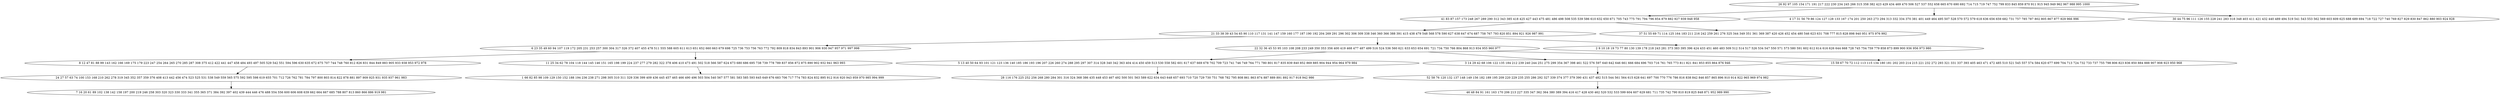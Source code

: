 digraph true_tree {
	"0" -> "1"
	"1" -> "2"
	"0" -> "3"
	"2" -> "4"
	"2" -> "5"
	"1" -> "6"
	"4" -> "7"
	"4" -> "8"
	"7" -> "9"
	"5" -> "10"
	"0" -> "11"
	"8" -> "12"
	"5" -> "13"
	"10" -> "14"
	"13" -> "15"
	"15" -> "16"
	"2" -> "17"
	"9" -> "18"
	"5" -> "19"
	"0" [label="26 92 97 105 154 171 191 217 222 230 234 245 266 315 358 382 423 429 434 469 470 506 527 537 552 658 665 670 690 692 714 715 719 747 752 799 833 845 859 870 911 915 945 949 962 967 988 995 1000"];
	"1" [label="41 83 87 157 173 248 267 289 290 312 343 385 418 425 427 443 475 481 486 498 508 535 539 586 610 632 650 671 705 743 775 791 794 796 854 879 882 927 939 948 958"];
	"2" [label="21 33 38 39 43 54 65 90 110 117 131 141 147 159 160 177 187 190 192 204 269 291 296 302 306 309 338 346 360 366 388 391 415 438 479 548 568 578 590 627 638 647 674 687 758 767 793 820 851 894 921 926 987 991"];
	"3" [label="4 17 31 56 79 86 124 127 128 133 167 174 201 250 263 273 294 313 332 334 370 381 401 449 464 495 507 528 570 572 579 618 636 656 659 682 731 757 785 787 802 805 867 877 929 966 996"];
	"4" [label="6 23 35 49 60 94 107 119 172 205 231 253 257 300 304 317 326 372 407 455 478 511 555 588 605 611 613 651 652 660 663 679 698 725 736 753 756 763 772 792 809 818 834 843 893 901 906 930 947 957 971 997 998"];
	"5" [label="22 32 36 45 53 95 103 108 208 233 249 350 353 356 400 419 468 477 487 499 516 524 536 560 621 633 653 654 691 721 734 750 766 804 868 913 934 955 960 977"];
	"6" [label="37 51 55 69 71 114 125 164 183 211 216 242 259 261 276 325 344 349 351 361 369 387 420 426 452 454 480 546 623 631 708 777 815 828 898 940 951 975 976 992"];
	"7" [label="8 12 47 81 88 99 143 162 166 169 175 179 223 247 254 264 265 270 285 287 308 375 412 422 441 447 458 484 493 497 505 529 542 551 594 596 630 635 672 675 707 744 748 760 812 826 831 844 849 883 905 933 938 953 972 978"];
	"8" [label="11 25 34 62 78 104 118 144 145 146 151 165 198 199 224 237 277 279 282 322 378 406 410 473 491 502 518 566 587 624 673 680 686 695 738 739 778 789 837 856 872 875 890 902 932 941 963 993"];
	"9" [label="24 27 57 63 74 100 153 168 210 262 278 319 345 352 357 359 376 408 413 442 456 474 523 525 531 538 549 559 565 575 592 595 598 619 655 701 712 726 762 781 784 797 800 803 814 822 878 881 897 909 925 931 935 937 961 983"];
	"10" [label="5 13 40 50 64 93 101 121 123 136 140 185 186 193 196 207 226 260 274 288 295 297 307 314 328 340 342 363 404 414 450 459 513 530 558 582 601 617 637 669 678 702 709 723 741 746 749 764 771 780 801 817 835 839 840 852 869 885 904 944 954 964 979 984"];
	"11" [label="30 44 75 96 111 126 155 228 241 283 318 348 403 411 421 432 440 489 494 519 541 543 553 562 569 603 609 625 688 689 694 718 722 727 740 769 827 829 830 847 862 880 903 924 928"];
	"12" [label="1 66 82 85 98 109 129 150 152 188 194 236 238 271 298 305 310 311 329 336 399 409 436 445 457 465 466 490 496 503 504 540 567 577 581 583 585 593 645 649 676 683 706 717 774 783 824 832 895 912 916 920 943 959 970 985 994 999"];
	"13" [label="3 14 29 42 68 106 122 135 184 212 239 240 244 251 275 299 354 367 398 461 522 576 597 640 642 646 661 666 684 696 703 716 761 765 773 811 821 841 853 855 864 876 946"];
	"14" [label="28 116 176 225 252 256 268 280 284 301 316 324 368 386 435 448 453 467 492 500 501 563 589 622 634 643 648 657 693 710 720 729 730 751 768 782 795 808 861 863 874 887 889 891 892 917 918 942 986"];
	"15" [label="52 58 76 120 132 137 148 149 156 182 189 195 209 220 229 235 255 286 292 327 339 374 377 379 390 431 437 482 515 544 561 564 615 628 641 697 700 770 776 786 816 838 842 846 857 865 896 910 914 922 965 969 974 982"];
	"16" [label="46 48 84 91 161 163 170 206 213 227 335 347 362 364 380 389 394 416 417 428 430 462 520 532 533 599 604 607 629 681 711 735 742 790 810 819 825 848 871 952 989 990"];
	"17" [label="2 9 10 18 19 73 77 80 130 139 178 218 243 281 373 383 395 396 424 433 451 460 483 509 512 514 517 526 534 547 550 571 573 580 591 602 612 614 616 626 644 668 728 745 754 759 779 858 873 899 900 936 956 973 980"];
	"18" [label="7 16 20 61 89 102 138 142 158 197 200 219 246 258 303 320 323 330 333 341 355 365 371 384 392 397 402 439 444 446 476 488 554 556 600 606 608 639 662 664 667 685 788 807 813 860 866 886 919 981"];
	"19" [label="15 59 67 70 72 112 113 115 134 180 181 202 203 214 215 221 232 272 293 321 331 337 393 405 463 471 472 485 510 521 545 557 574 584 620 677 699 704 713 724 732 733 737 755 798 806 823 836 850 884 888 907 908 923 950 968"];
}
